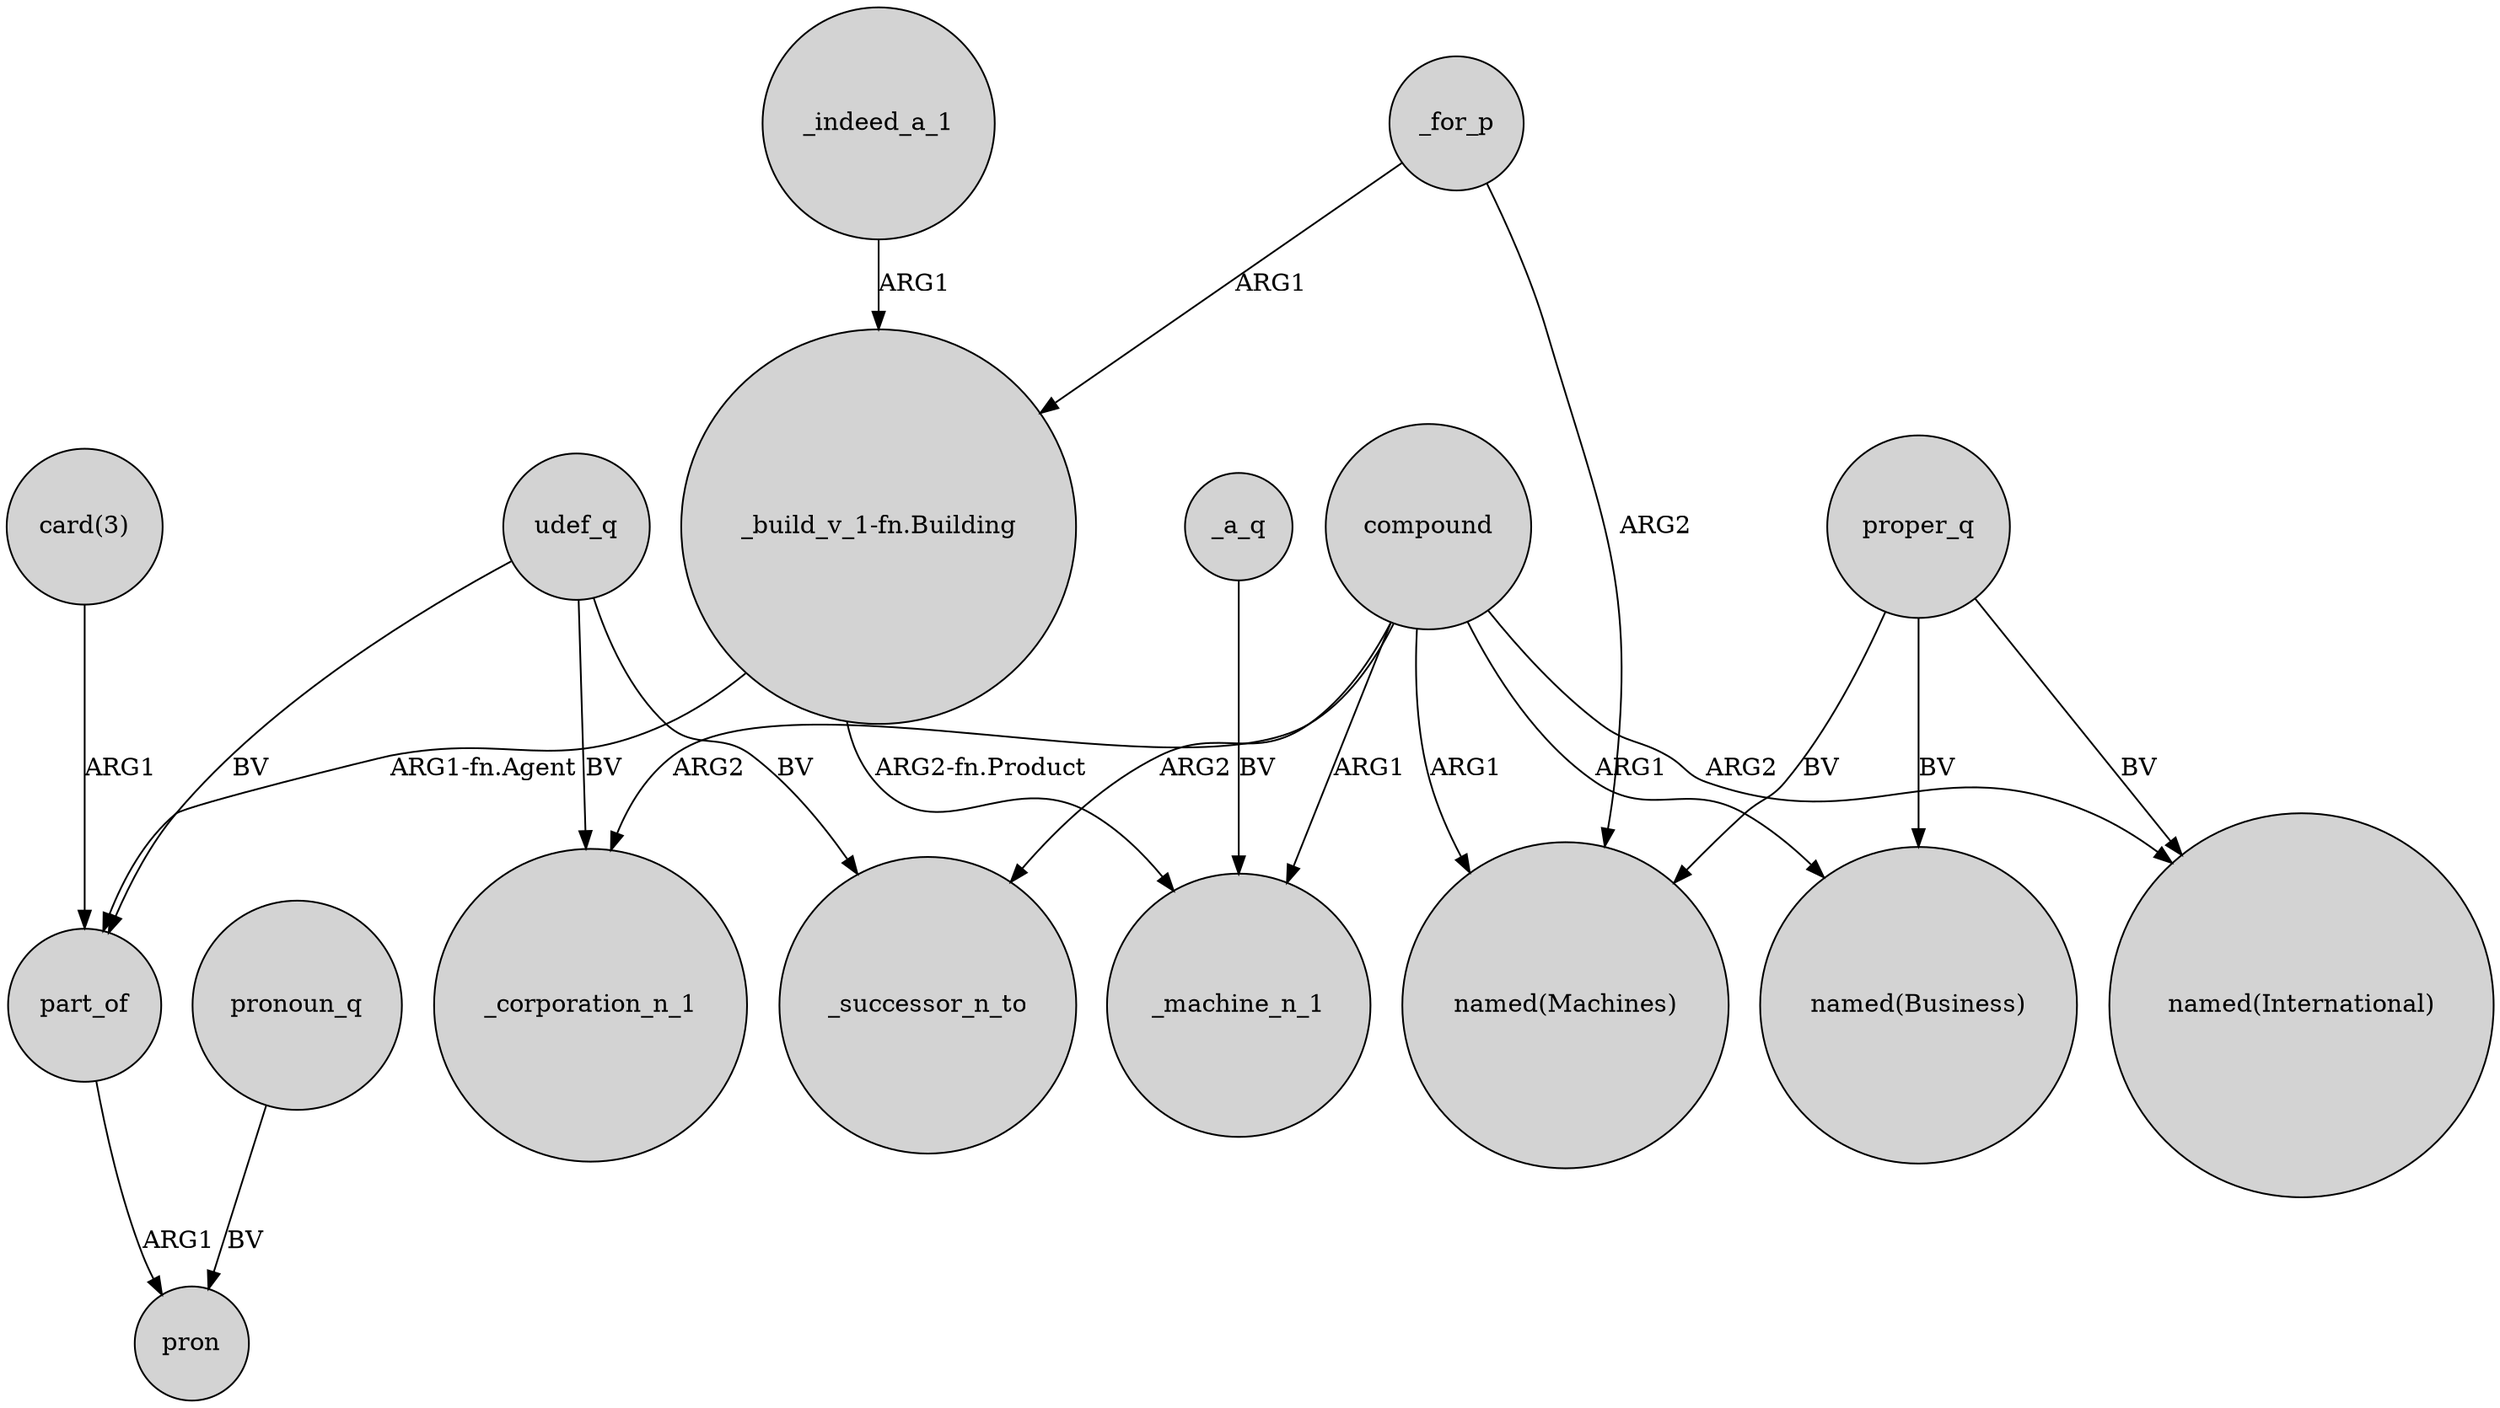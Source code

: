 digraph {
	node [shape=circle style=filled]
	part_of -> pron [label=ARG1]
	_a_q -> _machine_n_1 [label=BV]
	udef_q -> part_of [label=BV]
	proper_q -> "named(Business)" [label=BV]
	compound -> _corporation_n_1 [label=ARG2]
	compound -> "named(Machines)" [label=ARG1]
	compound -> _successor_n_to [label=ARG2]
	_for_p -> "named(Machines)" [label=ARG2]
	compound -> _machine_n_1 [label=ARG1]
	_indeed_a_1 -> "_build_v_1-fn.Building" [label=ARG1]
	pronoun_q -> pron [label=BV]
	udef_q -> _corporation_n_1 [label=BV]
	udef_q -> _successor_n_to [label=BV]
	"_build_v_1-fn.Building" -> part_of [label="ARG1-fn.Agent"]
	compound -> "named(International)" [label=ARG2]
	compound -> "named(Business)" [label=ARG1]
	"card(3)" -> part_of [label=ARG1]
	"_build_v_1-fn.Building" -> _machine_n_1 [label="ARG2-fn.Product"]
	_for_p -> "_build_v_1-fn.Building" [label=ARG1]
	proper_q -> "named(Machines)" [label=BV]
	proper_q -> "named(International)" [label=BV]
}
